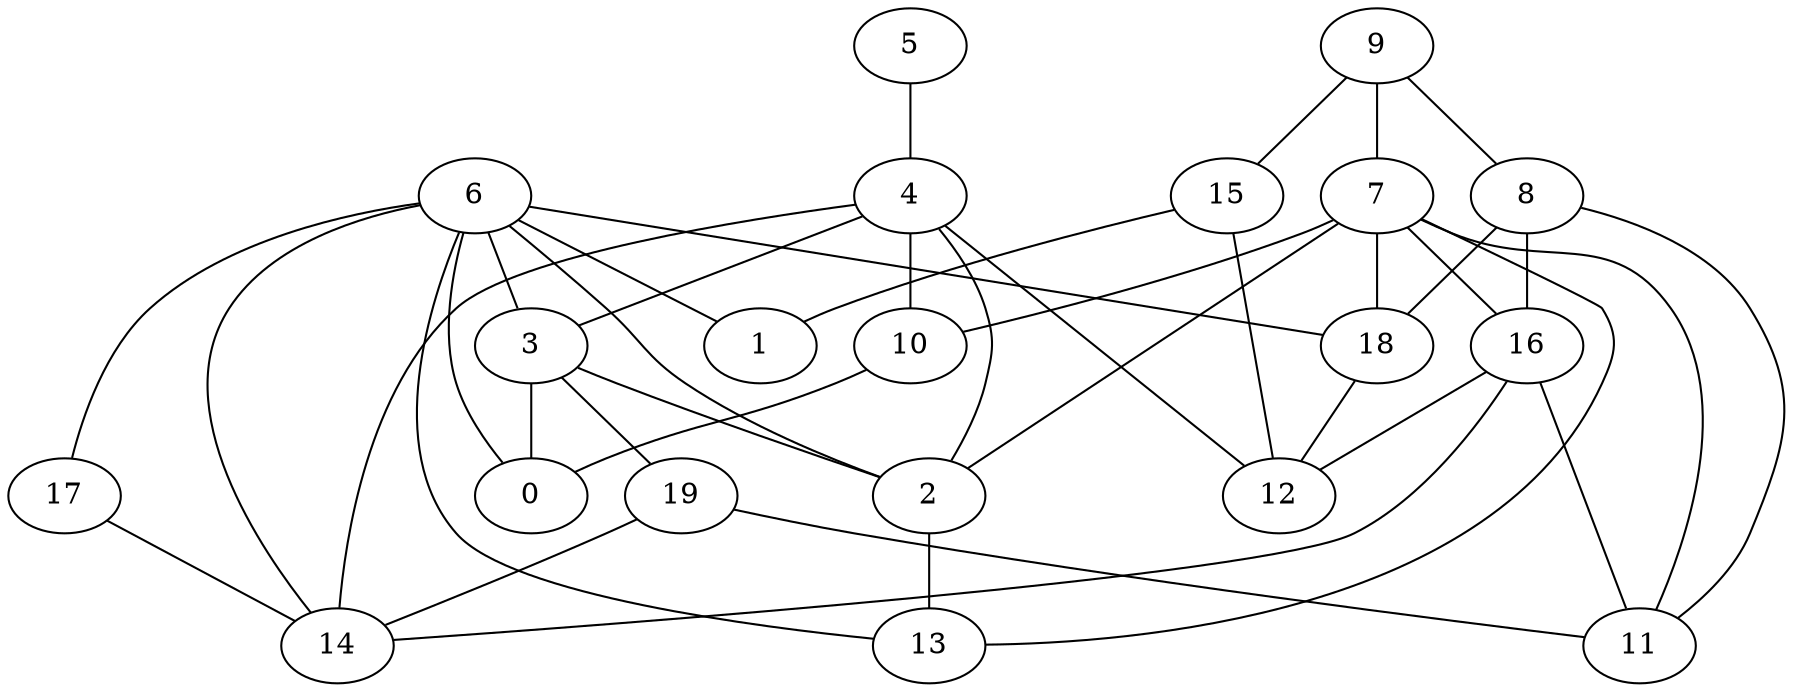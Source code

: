 digraph GG_graph {

subgraph G_graph {
edge [color = black]
"10" -> "0" [dir = none]
"4" -> "12" [dir = none]
"4" -> "3" [dir = none]
"5" -> "4" [dir = none]
"2" -> "13" [dir = none]
"9" -> "15" [dir = none]
"15" -> "12" [dir = none]
"8" -> "18" [dir = none]
"8" -> "11" [dir = none]
"3" -> "0" [dir = none]
"3" -> "2" [dir = none]
"3" -> "19" [dir = none]
"16" -> "14" [dir = none]
"16" -> "11" [dir = none]
"7" -> "2" [dir = none]
"19" -> "11" [dir = none]
"6" -> "17" [dir = none]
"6" -> "1" [dir = none]
"6" -> "0" [dir = none]
"18" -> "12" [dir = none]
"9" -> "7" [dir = none]
"4" -> "14" [dir = none]
"15" -> "1" [dir = none]
"6" -> "2" [dir = none]
"6" -> "18" [dir = none]
"6" -> "14" [dir = none]
"8" -> "16" [dir = none]
"7" -> "13" [dir = none]
"7" -> "10" [dir = none]
"6" -> "3" [dir = none]
"19" -> "14" [dir = none]
"9" -> "8" [dir = none]
"7" -> "16" [dir = none]
"4" -> "10" [dir = none]
"16" -> "12" [dir = none]
"6" -> "13" [dir = none]
"17" -> "14" [dir = none]
"4" -> "2" [dir = none]
"7" -> "18" [dir = none]
"7" -> "11" [dir = none]
}

}
